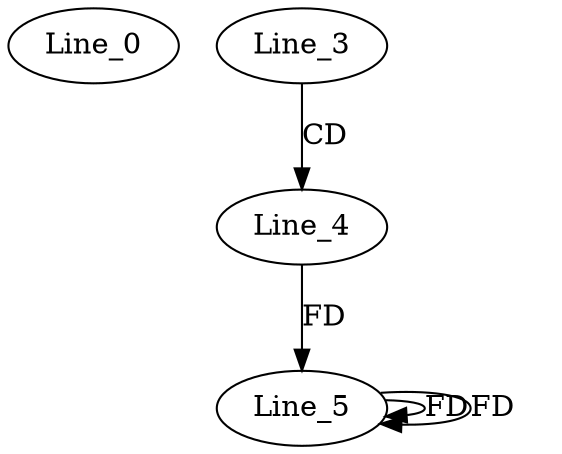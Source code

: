 digraph G {
  Line_0;
  Line_3;
  Line_4;
  Line_5;
  Line_5;
  Line_5;
  Line_3 -> Line_4 [ label="CD" ];
  Line_4 -> Line_5 [ label="FD" ];
  Line_5 -> Line_5 [ label="FD" ];
  Line_5 -> Line_5 [ label="FD" ];
}
